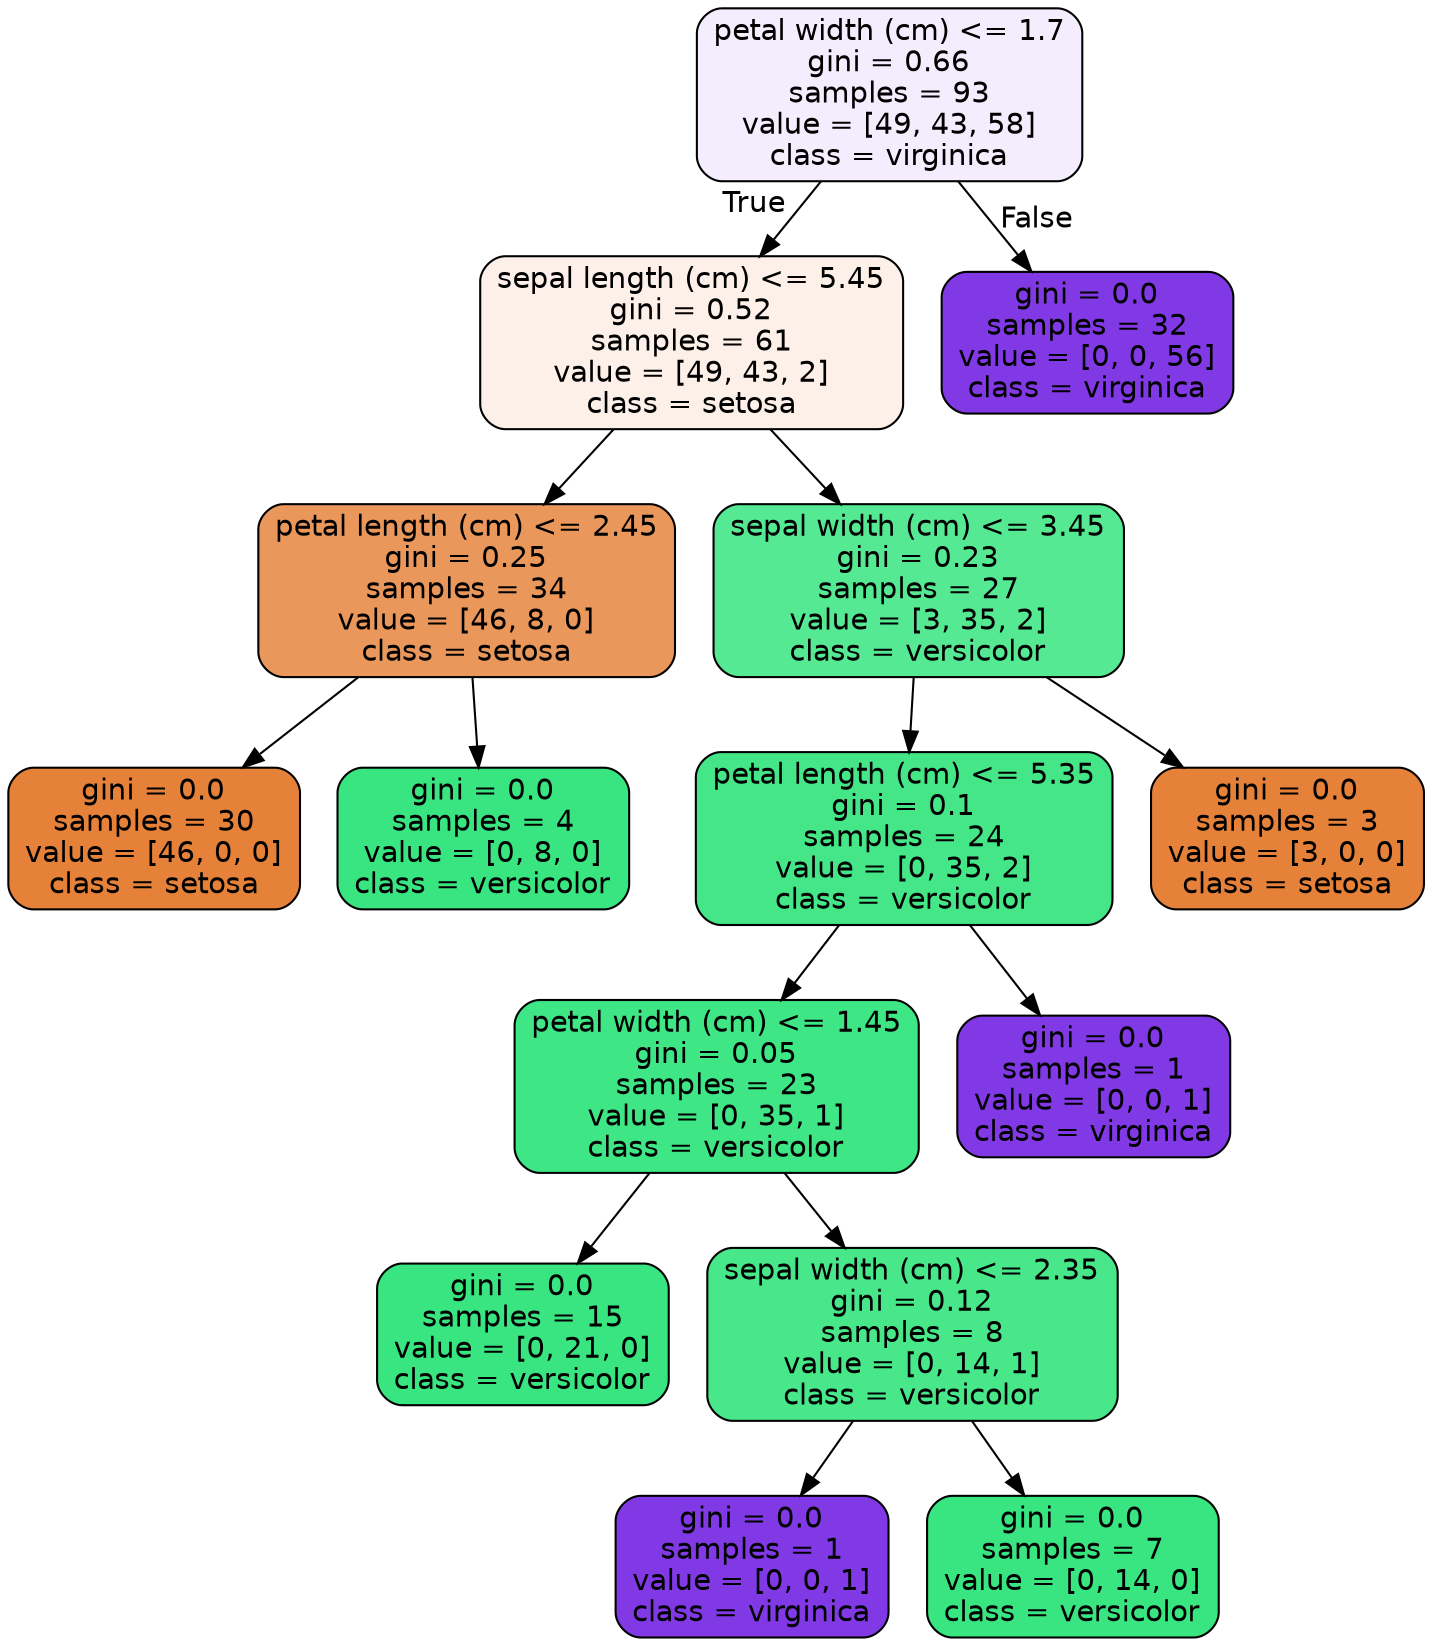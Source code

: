 digraph Tree {
node [shape=box, style="filled, rounded", color="black", fontname=helvetica] ;
edge [fontname=helvetica] ;
0 [label="petal width (cm) <= 1.7\ngini = 0.66\nsamples = 93\nvalue = [49, 43, 58]\nclass = virginica", fillcolor="#f4edfd"] ;
1 [label="sepal length (cm) <= 5.45\ngini = 0.52\nsamples = 61\nvalue = [49, 43, 2]\nclass = setosa", fillcolor="#fcf0e8"] ;
0 -> 1 [labeldistance=2.5, labelangle=45, headlabel="True"] ;
2 [label="petal length (cm) <= 2.45\ngini = 0.25\nsamples = 34\nvalue = [46, 8, 0]\nclass = setosa", fillcolor="#ea975b"] ;
1 -> 2 ;
3 [label="gini = 0.0\nsamples = 30\nvalue = [46, 0, 0]\nclass = setosa", fillcolor="#e58139"] ;
2 -> 3 ;
4 [label="gini = 0.0\nsamples = 4\nvalue = [0, 8, 0]\nclass = versicolor", fillcolor="#39e581"] ;
2 -> 4 ;
5 [label="sepal width (cm) <= 3.45\ngini = 0.23\nsamples = 27\nvalue = [3, 35, 2]\nclass = versicolor", fillcolor="#54e992"] ;
1 -> 5 ;
6 [label="petal length (cm) <= 5.35\ngini = 0.1\nsamples = 24\nvalue = [0, 35, 2]\nclass = versicolor", fillcolor="#44e688"] ;
5 -> 6 ;
7 [label="petal width (cm) <= 1.45\ngini = 0.05\nsamples = 23\nvalue = [0, 35, 1]\nclass = versicolor", fillcolor="#3fe685"] ;
6 -> 7 ;
8 [label="gini = 0.0\nsamples = 15\nvalue = [0, 21, 0]\nclass = versicolor", fillcolor="#39e581"] ;
7 -> 8 ;
9 [label="sepal width (cm) <= 2.35\ngini = 0.12\nsamples = 8\nvalue = [0, 14, 1]\nclass = versicolor", fillcolor="#47e78a"] ;
7 -> 9 ;
10 [label="gini = 0.0\nsamples = 1\nvalue = [0, 0, 1]\nclass = virginica", fillcolor="#8139e5"] ;
9 -> 10 ;
11 [label="gini = 0.0\nsamples = 7\nvalue = [0, 14, 0]\nclass = versicolor", fillcolor="#39e581"] ;
9 -> 11 ;
12 [label="gini = 0.0\nsamples = 1\nvalue = [0, 0, 1]\nclass = virginica", fillcolor="#8139e5"] ;
6 -> 12 ;
13 [label="gini = 0.0\nsamples = 3\nvalue = [3, 0, 0]\nclass = setosa", fillcolor="#e58139"] ;
5 -> 13 ;
14 [label="gini = 0.0\nsamples = 32\nvalue = [0, 0, 56]\nclass = virginica", fillcolor="#8139e5"] ;
0 -> 14 [labeldistance=2.5, labelangle=-45, headlabel="False"] ;
}